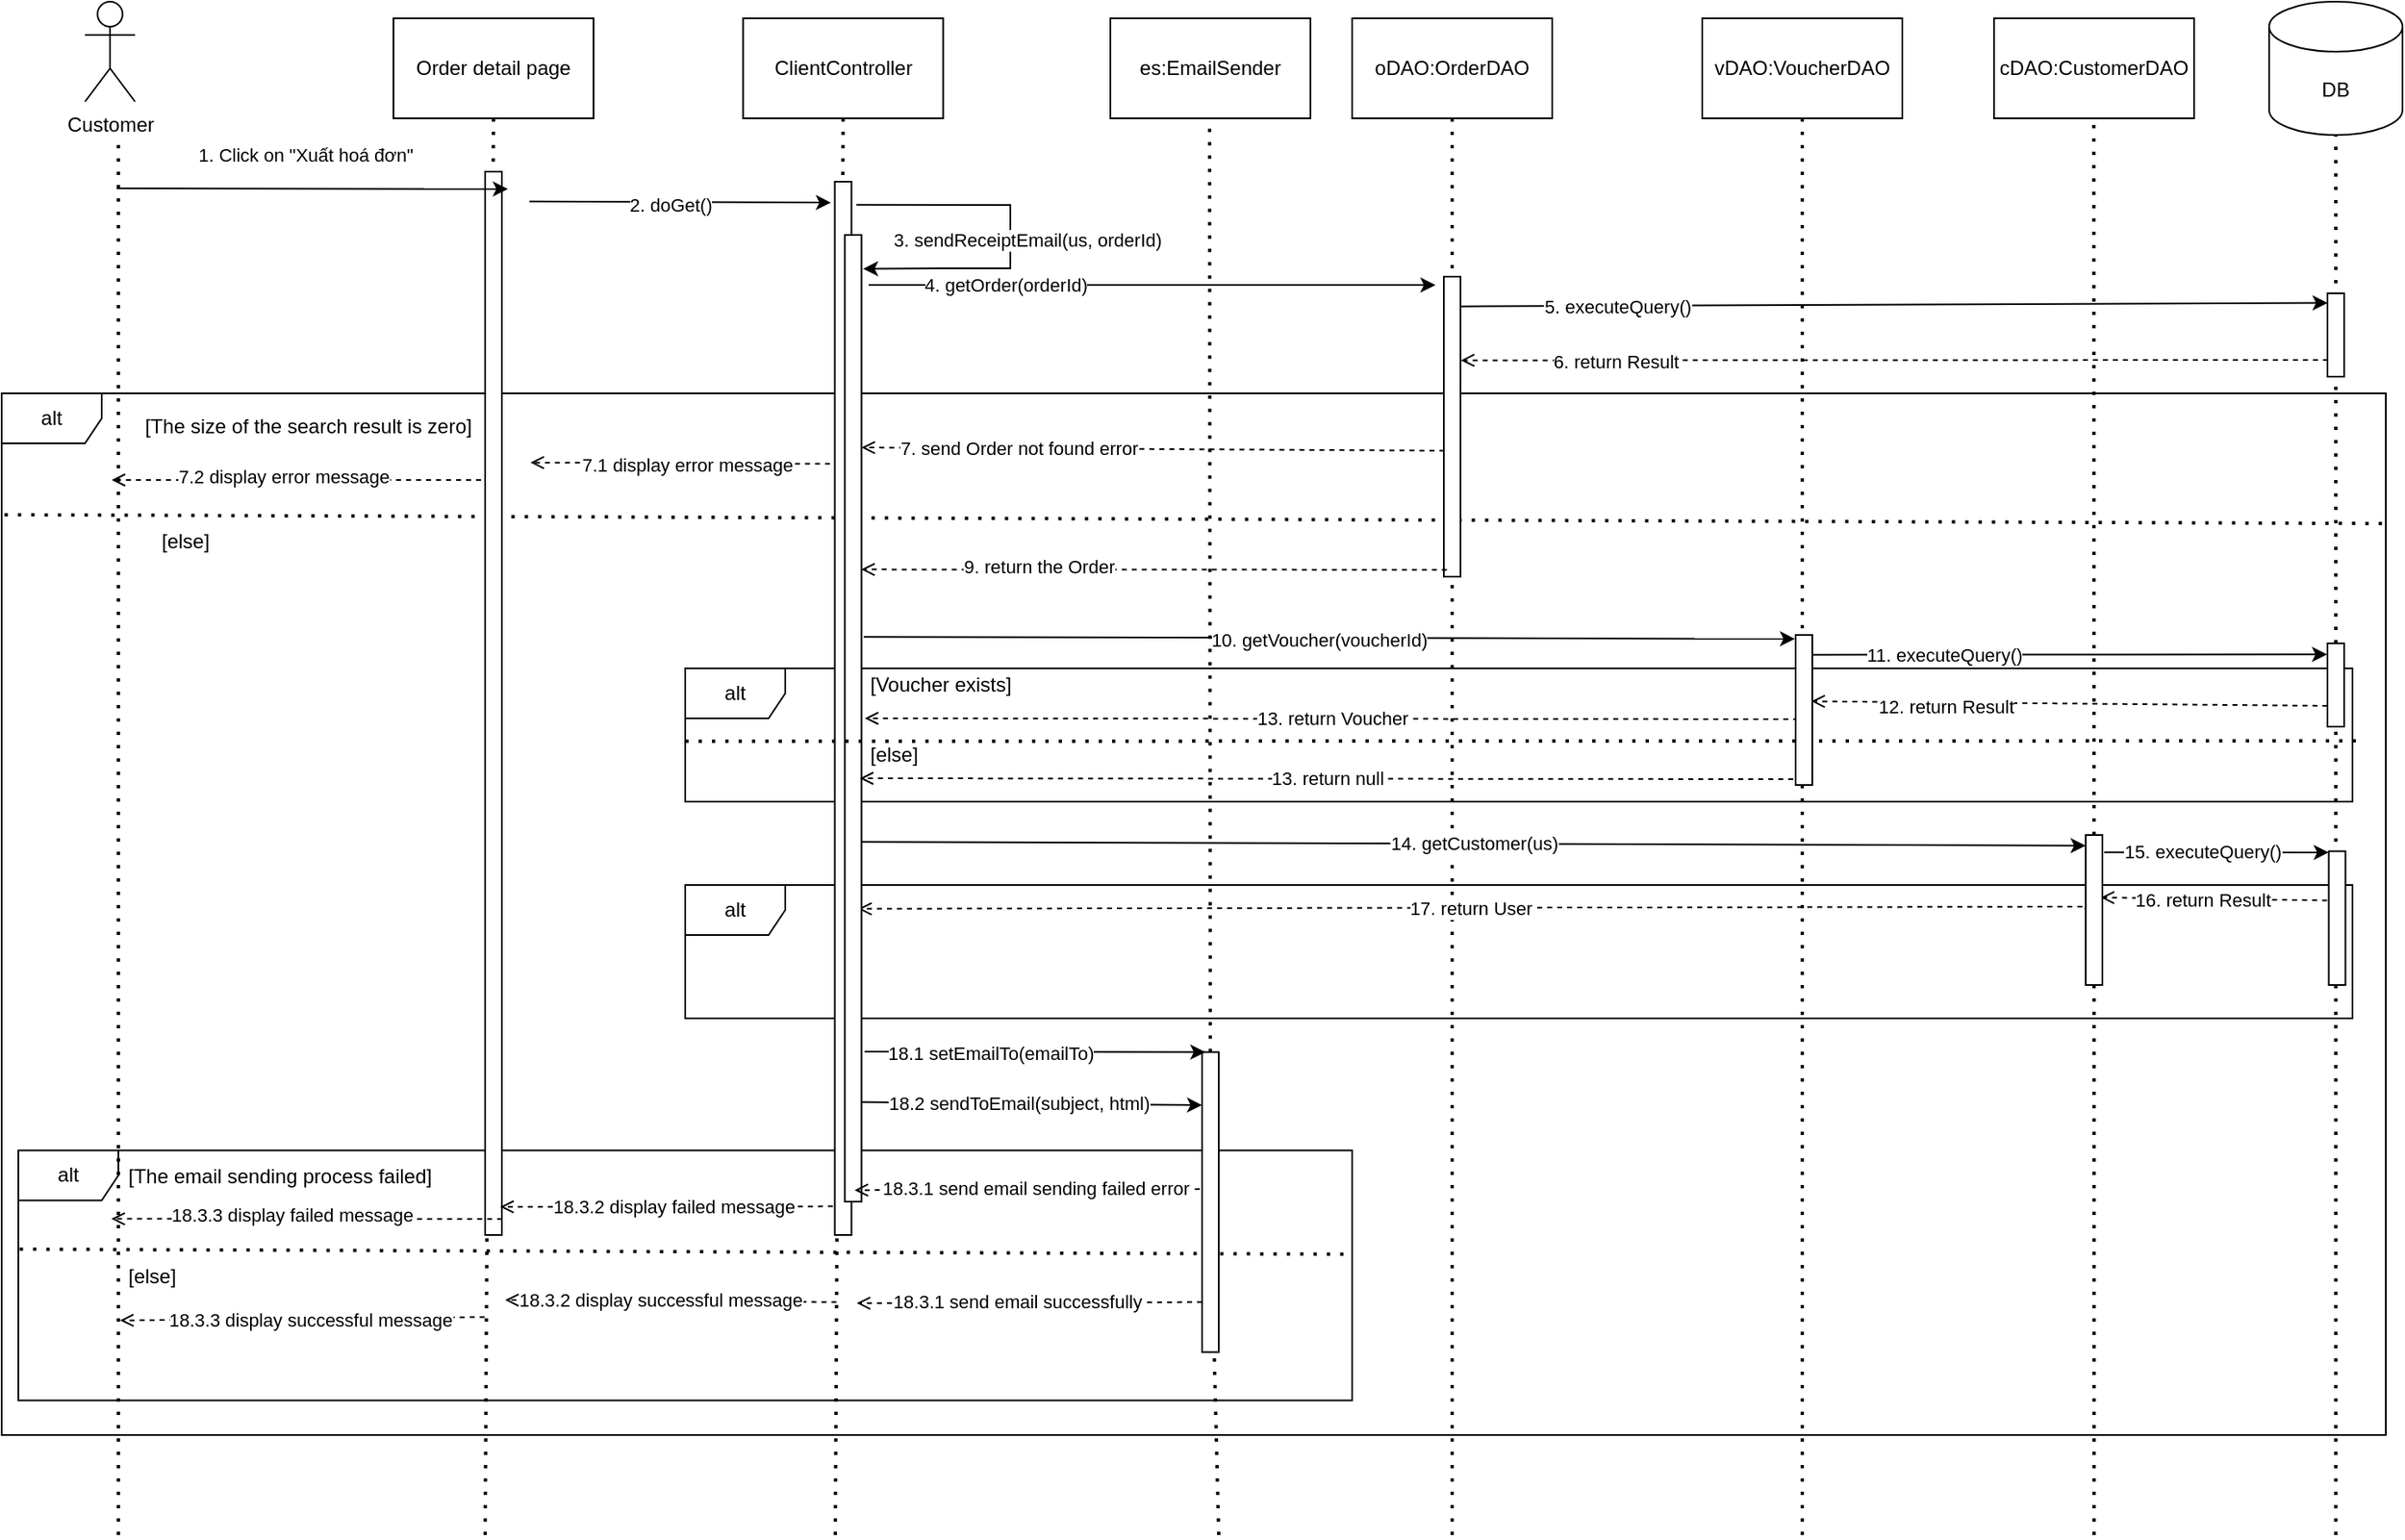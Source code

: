 <mxfile>
    <diagram id="ONLkznn9dfXko7KyWMJE" name="Page-1">
        <mxGraphModel dx="1424" dy="200" grid="1" gridSize="10" guides="1" tooltips="1" connect="1" arrows="1" fold="1" page="1" pageScale="1" pageWidth="850" pageHeight="1100" math="0" shadow="0">
            <root>
                <mxCell id="0"/>
                <mxCell id="1" parent="0"/>
                <mxCell id="UKkm2dZgcp-LxVbKbilb-62" value="alt" style="shape=umlFrame;whiteSpace=wrap;html=1;" vertex="1" parent="1">
                    <mxGeometry x="400" y="570" width="1000" height="80" as="geometry"/>
                </mxCell>
                <mxCell id="54" value="" style="endArrow=none;dashed=1;html=1;dashPattern=1 3;strokeWidth=2;rounded=0;entryX=0.5;entryY=1;entryDx=0;entryDy=0;" parent="1" target="jMet_jhxjHjyP2RQHkVr-22" edge="1">
                    <mxGeometry width="50" height="50" relative="1" as="geometry">
                        <mxPoint x="1390" y="960" as="sourcePoint"/>
                        <mxPoint x="1390" y="120" as="targetPoint"/>
                    </mxGeometry>
                </mxCell>
                <mxCell id="jMet_jhxjHjyP2RQHkVr-13" value="alt" style="shape=umlFrame;whiteSpace=wrap;html=1;pointerEvents=0;" parent="1" vertex="1">
                    <mxGeometry x="-10" y="275" width="1430" height="625" as="geometry"/>
                </mxCell>
                <mxCell id="UKkm2dZgcp-LxVbKbilb-56" value="alt" style="shape=umlFrame;whiteSpace=wrap;html=1;" vertex="1" parent="1">
                    <mxGeometry x="400" y="440" width="1000" height="80" as="geometry"/>
                </mxCell>
                <mxCell id="32" value="" style="endArrow=none;dashed=1;html=1;dashPattern=1 3;strokeWidth=2;rounded=0;exitX=0.001;exitY=0.395;exitDx=0;exitDy=0;exitPerimeter=0;entryX=1;entryY=0.415;entryDx=0;entryDy=0;entryPerimeter=0;" parent="1" source="28" target="28" edge="1">
                    <mxGeometry width="50" height="50" relative="1" as="geometry">
                        <mxPoint x="6.72" y="820.27" as="sourcePoint"/>
                        <mxPoint x="655" y="820.27" as="targetPoint"/>
                    </mxGeometry>
                </mxCell>
                <mxCell id="28" value="alt" style="shape=umlFrame;whiteSpace=wrap;html=1;" parent="1" vertex="1">
                    <mxGeometry y="729.27" width="800" height="150" as="geometry"/>
                </mxCell>
                <mxCell id="4" value="" style="endArrow=none;dashed=1;html=1;dashPattern=1 3;strokeWidth=2;rounded=0;entryX=0.5;entryY=1;entryDx=0;entryDy=0;startArrow=none;" parent="1" edge="1" source="jMet_jhxjHjyP2RQHkVr-26">
                    <mxGeometry width="50" height="50" relative="1" as="geometry">
                        <mxPoint x="1240" y="880" as="sourcePoint"/>
                        <mxPoint x="1244.83" y="110" as="targetPoint"/>
                    </mxGeometry>
                </mxCell>
                <mxCell id="bgXQf1ykJbpGTAjlQ5FK-6" value="" style="endArrow=none;dashed=1;html=1;dashPattern=1 3;strokeWidth=2;rounded=0;" parent="1" edge="1">
                    <mxGeometry width="50" height="50" relative="1" as="geometry">
                        <mxPoint x="60" y="960" as="sourcePoint"/>
                        <mxPoint x="60" y="120" as="targetPoint"/>
                    </mxGeometry>
                </mxCell>
                <mxCell id="jMet_jhxjHjyP2RQHkVr-15" value="" style="endArrow=none;dashed=1;html=1;dashPattern=1 3;strokeWidth=2;rounded=0;exitX=0.002;exitY=0.165;exitDx=0;exitDy=0;exitPerimeter=0;entryX=1;entryY=0.125;entryDx=0;entryDy=0;entryPerimeter=0;" parent="1" target="jMet_jhxjHjyP2RQHkVr-13" edge="1">
                    <mxGeometry width="50" height="50" relative="1" as="geometry">
                        <mxPoint x="-8.28" y="347.85" as="sourcePoint"/>
                        <mxPoint x="850.86" y="346.87" as="targetPoint"/>
                    </mxGeometry>
                </mxCell>
                <mxCell id="bgXQf1ykJbpGTAjlQ5FK-1" value="Customer" style="shape=umlActor;verticalLabelPosition=bottom;verticalAlign=top;html=1;outlineConnect=0;" parent="1" vertex="1">
                    <mxGeometry x="40" y="40" width="30" height="60" as="geometry"/>
                </mxCell>
                <mxCell id="bgXQf1ykJbpGTAjlQ5FK-2" value="Order detail page" style="rounded=0;whiteSpace=wrap;html=1;" parent="1" vertex="1">
                    <mxGeometry x="225" y="50" width="120" height="60" as="geometry"/>
                </mxCell>
                <mxCell id="bgXQf1ykJbpGTAjlQ5FK-3" value="ClientController" style="rounded=0;whiteSpace=wrap;html=1;" parent="1" vertex="1">
                    <mxGeometry x="434.72" y="50" width="120" height="60" as="geometry"/>
                </mxCell>
                <mxCell id="bgXQf1ykJbpGTAjlQ5FK-4" value="oDAO:OrderDAO" style="rounded=0;whiteSpace=wrap;html=1;" parent="1" vertex="1">
                    <mxGeometry x="800" y="50" width="120" height="60" as="geometry"/>
                </mxCell>
                <mxCell id="bgXQf1ykJbpGTAjlQ5FK-7" value="" style="endArrow=none;dashed=1;html=1;dashPattern=1 3;strokeWidth=2;rounded=0;entryX=0.5;entryY=1;entryDx=0;entryDy=0;" parent="1" edge="1">
                    <mxGeometry width="50" height="50" relative="1" as="geometry">
                        <mxPoint x="280" y="960" as="sourcePoint"/>
                        <mxPoint x="285" y="110.0" as="targetPoint"/>
                    </mxGeometry>
                </mxCell>
                <mxCell id="bgXQf1ykJbpGTAjlQ5FK-8" value="" style="endArrow=none;dashed=1;html=1;dashPattern=1 3;strokeWidth=2;rounded=0;entryX=0.5;entryY=1;entryDx=0;entryDy=0;" parent="1" target="bgXQf1ykJbpGTAjlQ5FK-3" edge="1">
                    <mxGeometry width="50" height="50" relative="1" as="geometry">
                        <mxPoint x="490" y="960" as="sourcePoint"/>
                        <mxPoint x="494.72" y="120" as="targetPoint"/>
                    </mxGeometry>
                </mxCell>
                <mxCell id="bgXQf1ykJbpGTAjlQ5FK-9" value="" style="endArrow=none;dashed=1;html=1;dashPattern=1 3;strokeWidth=2;rounded=0;" parent="1" edge="1">
                    <mxGeometry width="50" height="50" relative="1" as="geometry">
                        <mxPoint x="860" y="960" as="sourcePoint"/>
                        <mxPoint x="860" y="110" as="targetPoint"/>
                    </mxGeometry>
                </mxCell>
                <mxCell id="Q8KxY11AjHxzNU5WDFav-1" value="" style="rounded=0;whiteSpace=wrap;html=1;" parent="1" vertex="1">
                    <mxGeometry x="280" y="142" width="10" height="638" as="geometry"/>
                </mxCell>
                <mxCell id="Q8KxY11AjHxzNU5WDFav-2" value="1. Click on &quot;Xuất hoá đơn&quot;" style="endArrow=classic;html=1;rounded=0;entryX=-0.035;entryY=0.018;entryDx=0;entryDy=0;entryPerimeter=0;" parent="1" edge="1">
                    <mxGeometry x="-0.043" y="20" width="50" height="50" relative="1" as="geometry">
                        <mxPoint x="59" y="152" as="sourcePoint"/>
                        <mxPoint x="293.65" y="152.404" as="targetPoint"/>
                        <mxPoint as="offset"/>
                    </mxGeometry>
                </mxCell>
                <mxCell id="Q8KxY11AjHxzNU5WDFav-3" value="vDAO:VoucherDAO" style="rounded=0;whiteSpace=wrap;html=1;" parent="1" vertex="1">
                    <mxGeometry x="1010" y="50" width="120" height="60" as="geometry"/>
                </mxCell>
                <mxCell id="Q8KxY11AjHxzNU5WDFav-4" value="" style="endArrow=none;dashed=1;html=1;dashPattern=1 3;strokeWidth=2;rounded=0;entryX=0.5;entryY=1;entryDx=0;entryDy=0;" parent="1" target="Q8KxY11AjHxzNU5WDFav-3" edge="1">
                    <mxGeometry width="50" height="50" relative="1" as="geometry">
                        <mxPoint x="1070" y="960" as="sourcePoint"/>
                        <mxPoint x="1070.23" y="130" as="targetPoint"/>
                    </mxGeometry>
                </mxCell>
                <mxCell id="Q8KxY11AjHxzNU5WDFav-6" value="DB" style="shape=cylinder3;whiteSpace=wrap;html=1;boundedLbl=1;backgroundOutline=1;size=15;" parent="1" vertex="1">
                    <mxGeometry x="1350" y="40" width="80" height="80" as="geometry"/>
                </mxCell>
                <mxCell id="Q8KxY11AjHxzNU5WDFav-7" value="" style="endArrow=none;dashed=1;html=1;dashPattern=1 3;strokeWidth=2;rounded=0;entryX=0.5;entryY=1;entryDx=0;entryDy=0;startArrow=none;" parent="1" source="jMet_jhxjHjyP2RQHkVr-22" edge="1">
                    <mxGeometry width="50" height="50" relative="1" as="geometry">
                        <mxPoint x="1390" y="880" as="sourcePoint"/>
                        <mxPoint x="1390" y="120" as="targetPoint"/>
                    </mxGeometry>
                </mxCell>
                <mxCell id="Q8KxY11AjHxzNU5WDFav-8" value="" style="endArrow=classic;html=1;rounded=0;entryX=-0.132;entryY=0.022;entryDx=0;entryDy=0;entryPerimeter=0;exitX=0.958;exitY=0.031;exitDx=0;exitDy=0;exitPerimeter=0;" parent="1" edge="1">
                    <mxGeometry x="-0.04" y="-4" width="50" height="50" relative="1" as="geometry">
                        <mxPoint x="306.58" y="159.918" as="sourcePoint"/>
                        <mxPoint x="487.4" y="160.584" as="targetPoint"/>
                        <mxPoint as="offset"/>
                    </mxGeometry>
                </mxCell>
                <mxCell id="12" value="2. doGet()" style="edgeLabel;html=1;align=center;verticalAlign=middle;resizable=0;points=[];" parent="Q8KxY11AjHxzNU5WDFav-8" vertex="1" connectable="0">
                    <mxGeometry x="-0.524" y="-2" relative="1" as="geometry">
                        <mxPoint x="41" as="offset"/>
                    </mxGeometry>
                </mxCell>
                <mxCell id="Q8KxY11AjHxzNU5WDFav-9" value="" style="rounded=0;whiteSpace=wrap;html=1;" parent="1" vertex="1">
                    <mxGeometry x="489.72" y="148" width="10" height="632" as="geometry"/>
                </mxCell>
                <mxCell id="Q8KxY11AjHxzNU5WDFav-10" value="" style="rounded=0;whiteSpace=wrap;html=1;" parent="1" vertex="1">
                    <mxGeometry x="855" y="205" width="10" height="180" as="geometry"/>
                </mxCell>
                <mxCell id="Q8KxY11AjHxzNU5WDFav-11" value="4. getOrder(orderId)" style="endArrow=classic;html=1;rounded=0;" parent="1" edge="1">
                    <mxGeometry x="-0.517" width="50" height="50" relative="1" as="geometry">
                        <mxPoint x="510" y="210" as="sourcePoint"/>
                        <mxPoint x="850" y="210" as="targetPoint"/>
                        <mxPoint as="offset"/>
                    </mxGeometry>
                </mxCell>
                <mxCell id="Q8KxY11AjHxzNU5WDFav-13" value="5. executeQuery()" style="endArrow=classic;html=1;rounded=0;entryX=0.009;entryY=0.115;entryDx=0;entryDy=0;entryPerimeter=0;exitX=1.016;exitY=0.099;exitDx=0;exitDy=0;exitPerimeter=0;" parent="1" source="Q8KxY11AjHxzNU5WDFav-10" target="jMet_jhxjHjyP2RQHkVr-2" edge="1">
                    <mxGeometry x="-0.641" y="-1" width="50" height="50" relative="1" as="geometry">
                        <mxPoint x="870" y="223" as="sourcePoint"/>
                        <mxPoint x="1390" y="225" as="targetPoint"/>
                        <mxPoint as="offset"/>
                    </mxGeometry>
                </mxCell>
                <mxCell id="jMet_jhxjHjyP2RQHkVr-2" value="" style="rounded=0;whiteSpace=wrap;html=1;" parent="1" vertex="1">
                    <mxGeometry x="1385" y="215" width="10" height="50" as="geometry"/>
                </mxCell>
                <mxCell id="jMet_jhxjHjyP2RQHkVr-4" value="6. return Result" style="endArrow=open;html=1;rounded=0;exitX=0.029;exitY=0.8;exitDx=0;exitDy=0;exitPerimeter=0;dashed=1;endFill=0;entryX=1.022;entryY=0.279;entryDx=0;entryDy=0;entryPerimeter=0;" parent="1" source="jMet_jhxjHjyP2RQHkVr-2" target="Q8KxY11AjHxzNU5WDFav-10" edge="1">
                    <mxGeometry x="0.643" y="1" width="50" height="50" relative="1" as="geometry">
                        <mxPoint x="1395.24" y="250.6" as="sourcePoint"/>
                        <mxPoint x="870" y="255" as="targetPoint"/>
                        <mxPoint as="offset"/>
                    </mxGeometry>
                </mxCell>
                <mxCell id="jMet_jhxjHjyP2RQHkVr-5" value="7. send Order not found error" style="endArrow=open;html=1;rounded=0;dashed=1;endFill=0;exitX=0.235;exitY=0.58;exitDx=0;exitDy=0;exitPerimeter=0;entryX=1;entryY=0.25;entryDx=0;entryDy=0;" parent="1" edge="1">
                    <mxGeometry x="0.458" width="50" height="50" relative="1" as="geometry">
                        <mxPoint x="855.35" y="309.4" as="sourcePoint"/>
                        <mxPoint x="505.72" y="307.5" as="targetPoint"/>
                        <mxPoint as="offset"/>
                    </mxGeometry>
                </mxCell>
                <mxCell id="jMet_jhxjHjyP2RQHkVr-6" value="" style="endArrow=open;html=1;rounded=0;exitX=-0.189;exitY=0.296;exitDx=0;exitDy=0;dashed=1;endFill=0;exitPerimeter=0;entryX=1.317;entryY=0.302;entryDx=0;entryDy=0;entryPerimeter=0;" parent="1" edge="1">
                    <mxGeometry x="0.076" y="-2" width="50" height="50" relative="1" as="geometry">
                        <mxPoint x="486.83" y="317.312" as="sourcePoint"/>
                        <mxPoint x="307.17" y="316.556" as="targetPoint"/>
                        <mxPoint as="offset"/>
                    </mxGeometry>
                </mxCell>
                <mxCell id="14" value="7.1 display error message" style="edgeLabel;html=1;align=center;verticalAlign=middle;resizable=0;points=[];" parent="jMet_jhxjHjyP2RQHkVr-6" vertex="1" connectable="0">
                    <mxGeometry x="0.469" y="1" relative="1" as="geometry">
                        <mxPoint x="46" as="offset"/>
                    </mxGeometry>
                </mxCell>
                <mxCell id="jMet_jhxjHjyP2RQHkVr-7" value="7.2 display error message" style="endArrow=open;html=1;rounded=0;dashed=1;endFill=0;exitX=-0.044;exitY=0.29;exitDx=0;exitDy=0;exitPerimeter=0;" parent="1" edge="1">
                    <mxGeometry x="0.076" y="-2" width="50" height="50" relative="1" as="geometry">
                        <mxPoint x="277.56" y="327.02" as="sourcePoint"/>
                        <mxPoint x="56" y="327" as="targetPoint"/>
                        <mxPoint as="offset"/>
                    </mxGeometry>
                </mxCell>
                <mxCell id="jMet_jhxjHjyP2RQHkVr-8" value="" style="endArrow=open;html=1;rounded=0;dashed=1;endFill=0;exitX=-0.018;exitY=0.977;exitDx=0;exitDy=0;exitPerimeter=0;entryX=0.985;entryY=0.346;entryDx=0;entryDy=0;entryPerimeter=0;" parent="1" target="jMet_jhxjHjyP2RQHkVr-33" edge="1">
                    <mxGeometry x="0.074" y="-2" width="50" height="50" relative="1" as="geometry">
                        <mxPoint x="856.82" y="380.86" as="sourcePoint"/>
                        <mxPoint x="507.67" y="387.57" as="targetPoint"/>
                        <mxPoint as="offset"/>
                    </mxGeometry>
                </mxCell>
                <mxCell id="9" value="9. return the Order" style="edgeLabel;html=1;align=center;verticalAlign=middle;resizable=0;points=[];" parent="jMet_jhxjHjyP2RQHkVr-8" vertex="1" connectable="0">
                    <mxGeometry x="-0.053" y="1" relative="1" as="geometry">
                        <mxPoint x="-79" y="-3" as="offset"/>
                    </mxGeometry>
                </mxCell>
                <mxCell id="jMet_jhxjHjyP2RQHkVr-14" value="[The size of the search result is zero]" style="text;strokeColor=none;fillColor=none;align=left;verticalAlign=middle;spacingLeft=4;spacingRight=4;overflow=hidden;points=[[0,0.5],[1,0.5]];portConstraint=eastwest;rotatable=0;whiteSpace=wrap;html=1;" parent="1" vertex="1">
                    <mxGeometry x="70" y="280" width="210" height="30" as="geometry"/>
                </mxCell>
                <mxCell id="jMet_jhxjHjyP2RQHkVr-16" value="[else]" style="text;strokeColor=none;fillColor=none;align=left;verticalAlign=middle;spacingLeft=4;spacingRight=4;overflow=hidden;points=[[0,0.5],[1,0.5]];portConstraint=eastwest;rotatable=0;whiteSpace=wrap;html=1;" parent="1" vertex="1">
                    <mxGeometry x="80" y="349" width="40" height="30" as="geometry"/>
                </mxCell>
                <mxCell id="jMet_jhxjHjyP2RQHkVr-18" value="10. getVoucher(voucherId)" style="endArrow=classic;html=1;rounded=0;exitX=1.034;exitY=0.465;exitDx=0;exitDy=0;exitPerimeter=0;entryX=-0.037;entryY=0.376;entryDx=0;entryDy=0;entryPerimeter=0;" parent="1" edge="1">
                    <mxGeometry x="-0.023" y="-1" width="50" height="50" relative="1" as="geometry">
                        <mxPoint x="507.06" y="421.15" as="sourcePoint"/>
                        <mxPoint x="1065.63" y="422.32" as="targetPoint"/>
                        <mxPoint as="offset"/>
                    </mxGeometry>
                </mxCell>
                <mxCell id="jMet_jhxjHjyP2RQHkVr-20" value="13. return Voucher" style="endArrow=open;html=1;rounded=0;dashed=1;endFill=0;exitX=0.061;exitY=0.893;exitDx=0;exitDy=0;exitPerimeter=0;entryX=1;entryY=0.5;entryDx=0;entryDy=0;" parent="1" edge="1">
                    <mxGeometry width="50" height="50" relative="1" as="geometry">
                        <mxPoint x="1067.61" y="470.51" as="sourcePoint"/>
                        <mxPoint x="507.72" y="470" as="targetPoint"/>
                    </mxGeometry>
                </mxCell>
                <mxCell id="jMet_jhxjHjyP2RQHkVr-21" value="11. executeQuery()" style="endArrow=classic;html=1;rounded=0;entryX=-0.023;entryY=0.213;entryDx=0;entryDy=0;entryPerimeter=0;exitX=1.047;exitY=0.169;exitDx=0;exitDy=0;exitPerimeter=0;" parent="1" edge="1">
                    <mxGeometry x="-0.483" width="50" height="50" relative="1" as="geometry">
                        <mxPoint x="1075.47" y="431.83" as="sourcePoint"/>
                        <mxPoint x="1384.77" y="431.65" as="targetPoint"/>
                        <mxPoint as="offset"/>
                    </mxGeometry>
                </mxCell>
                <mxCell id="jMet_jhxjHjyP2RQHkVr-23" value="12. return Result" style="endArrow=open;html=1;rounded=0;entryX=0.843;entryY=0.442;entryDx=0;entryDy=0;dashed=1;endFill=0;exitX=0;exitY=0.75;exitDx=0;exitDy=0;entryPerimeter=0;" parent="1" edge="1">
                    <mxGeometry x="0.478" y="3" width="50" height="50" relative="1" as="geometry">
                        <mxPoint x="1385" y="462.5" as="sourcePoint"/>
                        <mxPoint x="1075.43" y="459.78" as="targetPoint"/>
                        <mxPoint as="offset"/>
                    </mxGeometry>
                </mxCell>
                <mxCell id="jMet_jhxjHjyP2RQHkVr-25" value="14. getCustomer(us)" style="endArrow=classic;html=1;rounded=0;exitX=1.041;exitY=0.726;exitDx=0;exitDy=0;exitPerimeter=0;entryX=0.041;entryY=0.12;entryDx=0;entryDy=0;entryPerimeter=0;" parent="1" edge="1">
                    <mxGeometry width="50" height="50" relative="1" as="geometry">
                        <mxPoint x="505.5" y="544.08" as="sourcePoint"/>
                        <mxPoint x="1240.0" y="546.4" as="targetPoint"/>
                    </mxGeometry>
                </mxCell>
                <mxCell id="jMet_jhxjHjyP2RQHkVr-27" value="" style="rounded=0;whiteSpace=wrap;html=1;" parent="1" vertex="1">
                    <mxGeometry x="1385.78" y="549.74" width="10" height="80.26" as="geometry"/>
                </mxCell>
                <mxCell id="jMet_jhxjHjyP2RQHkVr-28" value="" style="endArrow=classic;html=1;rounded=0;exitX=1.027;exitY=0.251;exitDx=0;exitDy=0;exitPerimeter=0;entryX=0;entryY=0.25;entryDx=0;entryDy=0;" parent="1" edge="1">
                    <mxGeometry x="-0.717" width="50" height="50" relative="1" as="geometry">
                        <mxPoint x="1251.05" y="550.326" as="sourcePoint"/>
                        <mxPoint x="1385.78" y="550.49" as="targetPoint"/>
                        <mxPoint as="offset"/>
                    </mxGeometry>
                </mxCell>
                <mxCell id="6" value="15. executeQuery()" style="edgeLabel;html=1;align=center;verticalAlign=middle;resizable=0;points=[];" parent="jMet_jhxjHjyP2RQHkVr-28" vertex="1" connectable="0">
                    <mxGeometry x="-0.129" y="1" relative="1" as="geometry">
                        <mxPoint as="offset"/>
                    </mxGeometry>
                </mxCell>
                <mxCell id="jMet_jhxjHjyP2RQHkVr-29" value="" style="endArrow=open;html=1;rounded=0;dashed=1;endFill=0;exitX=0;exitY=0.5;exitDx=0;exitDy=0;entryX=1;entryY=0.75;entryDx=0;entryDy=0;" parent="1" edge="1">
                    <mxGeometry x="0.717" y="2" width="50" height="50" relative="1" as="geometry">
                        <mxPoint x="1384.78" y="579.24" as="sourcePoint"/>
                        <mxPoint x="1249" y="577.5" as="targetPoint"/>
                        <mxPoint as="offset"/>
                    </mxGeometry>
                </mxCell>
                <mxCell id="8" value="16. return Result" style="edgeLabel;html=1;align=center;verticalAlign=middle;resizable=0;points=[];" parent="jMet_jhxjHjyP2RQHkVr-29" vertex="1" connectable="0">
                    <mxGeometry x="0.114" relative="1" as="geometry">
                        <mxPoint as="offset"/>
                    </mxGeometry>
                </mxCell>
                <mxCell id="jMet_jhxjHjyP2RQHkVr-30" value="17. return User" style="endArrow=open;html=1;rounded=0;exitX=0;exitY=0.5;exitDx=0;exitDy=0;dashed=1;endFill=0;entryX=0.722;entryY=0.663;entryDx=0;entryDy=0;entryPerimeter=0;startArrow=none;" parent="1" edge="1">
                    <mxGeometry width="50" height="50" relative="1" as="geometry">
                        <mxPoint x="1238" y="583" as="sourcePoint"/>
                        <mxPoint x="503.72" y="584.28" as="targetPoint"/>
                    </mxGeometry>
                </mxCell>
                <mxCell id="jMet_jhxjHjyP2RQHkVr-32" value="18.3.3 display failed message" style="endArrow=open;html=1;rounded=0;dashed=1;endFill=0;exitX=-0.061;exitY=0.911;exitDx=0;exitDy=0;exitPerimeter=0;" parent="1" edge="1">
                    <mxGeometry x="0.075" y="-2" width="50" height="50" relative="1" as="geometry">
                        <mxPoint x="290.2" y="770.398" as="sourcePoint"/>
                        <mxPoint x="55.81" y="770.27" as="targetPoint"/>
                        <mxPoint as="offset"/>
                    </mxGeometry>
                </mxCell>
                <mxCell id="jMet_jhxjHjyP2RQHkVr-33" value="" style="rounded=0;whiteSpace=wrap;html=1;" parent="1" vertex="1">
                    <mxGeometry x="495.72" y="180" width="10" height="580" as="geometry"/>
                </mxCell>
                <mxCell id="jMet_jhxjHjyP2RQHkVr-34" value="3. sendReceiptEmail(us, orderId)" style="endArrow=classic;html=1;rounded=0;exitX=0.79;exitY=0.022;exitDx=0;exitDy=0;exitPerimeter=0;entryX=0.892;entryY=0.035;entryDx=0;entryDy=0;entryPerimeter=0;" parent="1" edge="1">
                    <mxGeometry x="0.033" y="10" width="50" height="50" relative="1" as="geometry">
                        <mxPoint x="502.62" y="161.904" as="sourcePoint"/>
                        <mxPoint x="506.64" y="200.3" as="targetPoint"/>
                        <mxPoint as="offset"/>
                        <Array as="points">
                            <mxPoint x="595" y="162"/>
                            <mxPoint x="595" y="200"/>
                            <mxPoint x="555" y="200"/>
                        </Array>
                    </mxGeometry>
                </mxCell>
                <mxCell id="3" value="cDAO:CustomerDAO" style="rounded=0;whiteSpace=wrap;html=1;" parent="1" vertex="1">
                    <mxGeometry x="1185" y="50" width="120" height="60" as="geometry"/>
                </mxCell>
                <mxCell id="10" value="es:EmailSender" style="rounded=0;whiteSpace=wrap;html=1;" parent="1" vertex="1">
                    <mxGeometry x="655" y="50" width="120" height="60" as="geometry"/>
                </mxCell>
                <mxCell id="18" value="" style="endArrow=none;dashed=1;html=1;dashPattern=1 3;strokeWidth=2;rounded=0;startArrow=none;" parent="1" source="20" edge="1">
                    <mxGeometry width="50" height="50" relative="1" as="geometry">
                        <mxPoint x="714.5" y="680.0" as="sourcePoint"/>
                        <mxPoint x="714.5" y="110" as="targetPoint"/>
                    </mxGeometry>
                </mxCell>
                <mxCell id="21" value="" style="endArrow=none;dashed=1;html=1;dashPattern=1 3;strokeWidth=2;rounded=0;" parent="1" target="20" edge="1">
                    <mxGeometry width="50" height="50" relative="1" as="geometry">
                        <mxPoint x="720" y="960" as="sourcePoint"/>
                        <mxPoint x="714.5" y="110" as="targetPoint"/>
                    </mxGeometry>
                </mxCell>
                <mxCell id="20" value="" style="rounded=0;whiteSpace=wrap;html=1;" parent="1" vertex="1">
                    <mxGeometry x="710" y="670.27" width="10" height="180" as="geometry"/>
                </mxCell>
                <mxCell id="22" value="" style="endArrow=classic;html=1;entryX=0;entryY=0;entryDx=0;entryDy=0;exitX=0.99;exitY=0.823;exitDx=0;exitDy=0;exitPerimeter=0;" parent="1" edge="1">
                    <mxGeometry width="50" height="50" relative="1" as="geometry">
                        <mxPoint x="507.62" y="670.0" as="sourcePoint"/>
                        <mxPoint x="712" y="670.27" as="targetPoint"/>
                    </mxGeometry>
                </mxCell>
                <mxCell id="24" value="18.1 setEmailTo(emailTo)" style="edgeLabel;html=1;align=center;verticalAlign=middle;resizable=0;points=[];" parent="22" vertex="1" connectable="0">
                    <mxGeometry x="-0.264" y="-1" relative="1" as="geometry">
                        <mxPoint as="offset"/>
                    </mxGeometry>
                </mxCell>
                <mxCell id="26" value="" style="endArrow=classic;html=1;exitX=0.996;exitY=0.907;exitDx=0;exitDy=0;exitPerimeter=0;entryX=0;entryY=0;entryDx=0;entryDy=0;" parent="1" edge="1">
                    <mxGeometry width="50" height="50" relative="1" as="geometry">
                        <mxPoint x="505.68" y="700.27" as="sourcePoint"/>
                        <mxPoint x="710" y="702.12" as="targetPoint"/>
                    </mxGeometry>
                </mxCell>
                <mxCell id="27" value="18.2 sendToEmail(subject, html)" style="edgeLabel;html=1;align=center;verticalAlign=middle;resizable=0;points=[];" parent="26" vertex="1" connectable="0">
                    <mxGeometry x="-0.264" y="-1" relative="1" as="geometry">
                        <mxPoint x="19" y="-1" as="offset"/>
                    </mxGeometry>
                </mxCell>
                <mxCell id="33" value="" style="endArrow=open;html=1;dashed=1;endFill=0;entryX=1.484;entryY=0.935;entryDx=0;entryDy=0;entryPerimeter=0;exitX=0.167;exitY=0.632;exitDx=0;exitDy=0;exitPerimeter=0;" parent="1" edge="1">
                    <mxGeometry width="50" height="50" relative="1" as="geometry">
                        <mxPoint x="708.67" y="752.43" as="sourcePoint"/>
                        <mxPoint x="501.56" y="753.09" as="targetPoint"/>
                    </mxGeometry>
                </mxCell>
                <mxCell id="34" value="18.3.1 send email sending failed error" style="edgeLabel;html=1;align=center;verticalAlign=middle;resizable=0;points=[];" parent="33" vertex="1" connectable="0">
                    <mxGeometry x="0.432" y="-1" relative="1" as="geometry">
                        <mxPoint x="50" as="offset"/>
                    </mxGeometry>
                </mxCell>
                <mxCell id="35" value="[The email sending process failed]" style="text;strokeColor=none;fillColor=none;align=left;verticalAlign=middle;spacingLeft=4;spacingRight=4;overflow=hidden;points=[[0,0.5],[1,0.5]];portConstraint=eastwest;rotatable=0;whiteSpace=wrap;html=1;" parent="1" vertex="1">
                    <mxGeometry x="60" y="730.27" width="210" height="30" as="geometry"/>
                </mxCell>
                <mxCell id="36" value="[else]" style="text;strokeColor=none;fillColor=none;align=left;verticalAlign=middle;spacingLeft=4;spacingRight=4;overflow=hidden;points=[[0,0.5],[1,0.5]];portConstraint=eastwest;rotatable=0;whiteSpace=wrap;html=1;" parent="1" vertex="1">
                    <mxGeometry x="60" y="790.27" width="210" height="30" as="geometry"/>
                </mxCell>
                <mxCell id="38" value="" style="endArrow=open;html=1;dashed=1;endFill=0;entryX=1;entryY=0.843;entryDx=0;entryDy=0;entryPerimeter=0;exitX=-0.013;exitY=0.841;exitDx=0;exitDy=0;exitPerimeter=0;" parent="1" edge="1">
                    <mxGeometry width="50" height="50" relative="1" as="geometry">
                        <mxPoint x="488.59" y="762.782" as="sourcePoint"/>
                        <mxPoint x="289" y="763.104" as="targetPoint"/>
                        <Array as="points">
                            <mxPoint x="389" y="763.27"/>
                        </Array>
                    </mxGeometry>
                </mxCell>
                <mxCell id="39" value="18.3.2 display failed message" style="edgeLabel;html=1;align=center;verticalAlign=middle;resizable=0;points=[];" parent="38" vertex="1" connectable="0">
                    <mxGeometry x="0.432" y="-1" relative="1" as="geometry">
                        <mxPoint x="47" y="1" as="offset"/>
                    </mxGeometry>
                </mxCell>
                <mxCell id="40" value="" style="endArrow=open;html=1;dashed=1;endFill=0;entryX=1.484;entryY=0.935;entryDx=0;entryDy=0;entryPerimeter=0;exitX=0.167;exitY=0.632;exitDx=0;exitDy=0;exitPerimeter=0;" parent="1" edge="1">
                    <mxGeometry width="50" height="50" relative="1" as="geometry">
                        <mxPoint x="710.0" y="820.27" as="sourcePoint"/>
                        <mxPoint x="502.89" y="820.93" as="targetPoint"/>
                    </mxGeometry>
                </mxCell>
                <mxCell id="41" value="18.3.1 send email successfully" style="edgeLabel;html=1;align=center;verticalAlign=middle;resizable=0;points=[];" parent="40" vertex="1" connectable="0">
                    <mxGeometry x="0.432" y="-1" relative="1" as="geometry">
                        <mxPoint x="37" as="offset"/>
                    </mxGeometry>
                </mxCell>
                <mxCell id="42" value="" style="endArrow=open;html=1;dashed=1;endFill=0;exitX=0.167;exitY=0.632;exitDx=0;exitDy=0;exitPerimeter=0;entryX=0.897;entryY=0.951;entryDx=0;entryDy=0;entryPerimeter=0;" parent="1" edge="1">
                    <mxGeometry width="50" height="50" relative="1" as="geometry">
                        <mxPoint x="490.72" y="820.27" as="sourcePoint"/>
                        <mxPoint x="291.97" y="819.008" as="targetPoint"/>
                    </mxGeometry>
                </mxCell>
                <mxCell id="43" value="18.3.2 display successful message" style="edgeLabel;html=1;align=center;verticalAlign=middle;resizable=0;points=[];" parent="42" vertex="1" connectable="0">
                    <mxGeometry x="0.432" y="-1" relative="1" as="geometry">
                        <mxPoint x="37" as="offset"/>
                    </mxGeometry>
                </mxCell>
                <mxCell id="48" value="" style="endArrow=open;html=1;dashed=1;endFill=0;exitX=-0.128;exitY=0.967;exitDx=0;exitDy=0;exitPerimeter=0;" parent="1" edge="1">
                    <mxGeometry width="50" height="50" relative="1" as="geometry">
                        <mxPoint x="279.72" y="829.216" as="sourcePoint"/>
                        <mxPoint x="61" y="831.27" as="targetPoint"/>
                    </mxGeometry>
                </mxCell>
                <mxCell id="49" value="18.3.3 display successful message" style="edgeLabel;html=1;align=center;verticalAlign=middle;resizable=0;points=[];" parent="48" vertex="1" connectable="0">
                    <mxGeometry x="0.432" y="-1" relative="1" as="geometry">
                        <mxPoint x="52" y="1" as="offset"/>
                    </mxGeometry>
                </mxCell>
                <mxCell id="jMet_jhxjHjyP2RQHkVr-22" value="" style="rounded=0;whiteSpace=wrap;html=1;" parent="1" vertex="1">
                    <mxGeometry x="1385" y="425" width="10" height="50" as="geometry"/>
                </mxCell>
                <mxCell id="UKkm2dZgcp-LxVbKbilb-54" value="" style="endArrow=none;dashed=1;html=1;dashPattern=1 3;strokeWidth=2;rounded=0;entryX=0.5;entryY=1;entryDx=0;entryDy=0;" edge="1" parent="1" target="jMet_jhxjHjyP2RQHkVr-26">
                    <mxGeometry width="50" height="50" relative="1" as="geometry">
                        <mxPoint x="1245" y="960" as="sourcePoint"/>
                        <mxPoint x="1244.83" y="110" as="targetPoint"/>
                    </mxGeometry>
                </mxCell>
                <mxCell id="UKkm2dZgcp-LxVbKbilb-57" value="[Voucher exists]" style="text;strokeColor=none;fillColor=none;align=left;verticalAlign=middle;spacingLeft=4;spacingRight=4;overflow=hidden;points=[[0,0.5],[1,0.5]];portConstraint=eastwest;rotatable=0;whiteSpace=wrap;html=1;" vertex="1" parent="1">
                    <mxGeometry x="505" y="435" width="150" height="30" as="geometry"/>
                </mxCell>
                <mxCell id="UKkm2dZgcp-LxVbKbilb-58" value="" style="endArrow=none;dashed=1;html=1;dashPattern=1 3;strokeWidth=2;rounded=0;entryX=1.002;entryY=0.544;entryDx=0;entryDy=0;entryPerimeter=0;exitX=0;exitY=0.547;exitDx=0;exitDy=0;exitPerimeter=0;" edge="1" parent="1" source="UKkm2dZgcp-LxVbKbilb-56" target="UKkm2dZgcp-LxVbKbilb-56">
                    <mxGeometry width="50" height="50" relative="1" as="geometry">
                        <mxPoint x="400" y="483" as="sourcePoint"/>
                        <mxPoint x="1400" y="483" as="targetPoint"/>
                    </mxGeometry>
                </mxCell>
                <mxCell id="UKkm2dZgcp-LxVbKbilb-59" value="" style="endArrow=none;html=1;rounded=0;exitX=-0.119;exitY=0.871;exitDx=0;exitDy=0;dashed=1;endFill=0;exitPerimeter=0;entryX=0.722;entryY=0.663;entryDx=0;entryDy=0;entryPerimeter=0;" edge="1" parent="1" target="jMet_jhxjHjyP2RQHkVr-26">
                    <mxGeometry width="50" height="50" relative="1" as="geometry">
                        <mxPoint x="1239.59" y="583.646" as="sourcePoint"/>
                        <mxPoint x="505.72" y="584.28" as="targetPoint"/>
                    </mxGeometry>
                </mxCell>
                <mxCell id="jMet_jhxjHjyP2RQHkVr-26" value="" style="rounded=0;whiteSpace=wrap;html=1;" parent="1" vertex="1">
                    <mxGeometry x="1240" y="540" width="10" height="90" as="geometry"/>
                </mxCell>
                <mxCell id="UKkm2dZgcp-LxVbKbilb-60" value="[else]" style="text;strokeColor=none;fillColor=none;align=left;verticalAlign=middle;spacingLeft=4;spacingRight=4;overflow=hidden;points=[[0,0.5],[1,0.5]];portConstraint=eastwest;rotatable=0;whiteSpace=wrap;html=1;" vertex="1" parent="1">
                    <mxGeometry x="505" y="477" width="150" height="30" as="geometry"/>
                </mxCell>
                <mxCell id="jMet_jhxjHjyP2RQHkVr-19" value="" style="rounded=0;whiteSpace=wrap;html=1;" parent="1" vertex="1">
                    <mxGeometry x="1066" y="420" width="10" height="90" as="geometry"/>
                </mxCell>
                <mxCell id="UKkm2dZgcp-LxVbKbilb-61" value="13. return null" style="endArrow=open;html=1;rounded=0;dashed=1;endFill=0;exitX=0.061;exitY=0.893;exitDx=0;exitDy=0;exitPerimeter=0;entryX=1;entryY=0.5;entryDx=0;entryDy=0;" edge="1" parent="1">
                    <mxGeometry width="50" height="50" relative="1" as="geometry">
                        <mxPoint x="1064.61" y="506.51" as="sourcePoint"/>
                        <mxPoint x="504.72" y="506" as="targetPoint"/>
                    </mxGeometry>
                </mxCell>
            </root>
        </mxGraphModel>
    </diagram>
</mxfile>